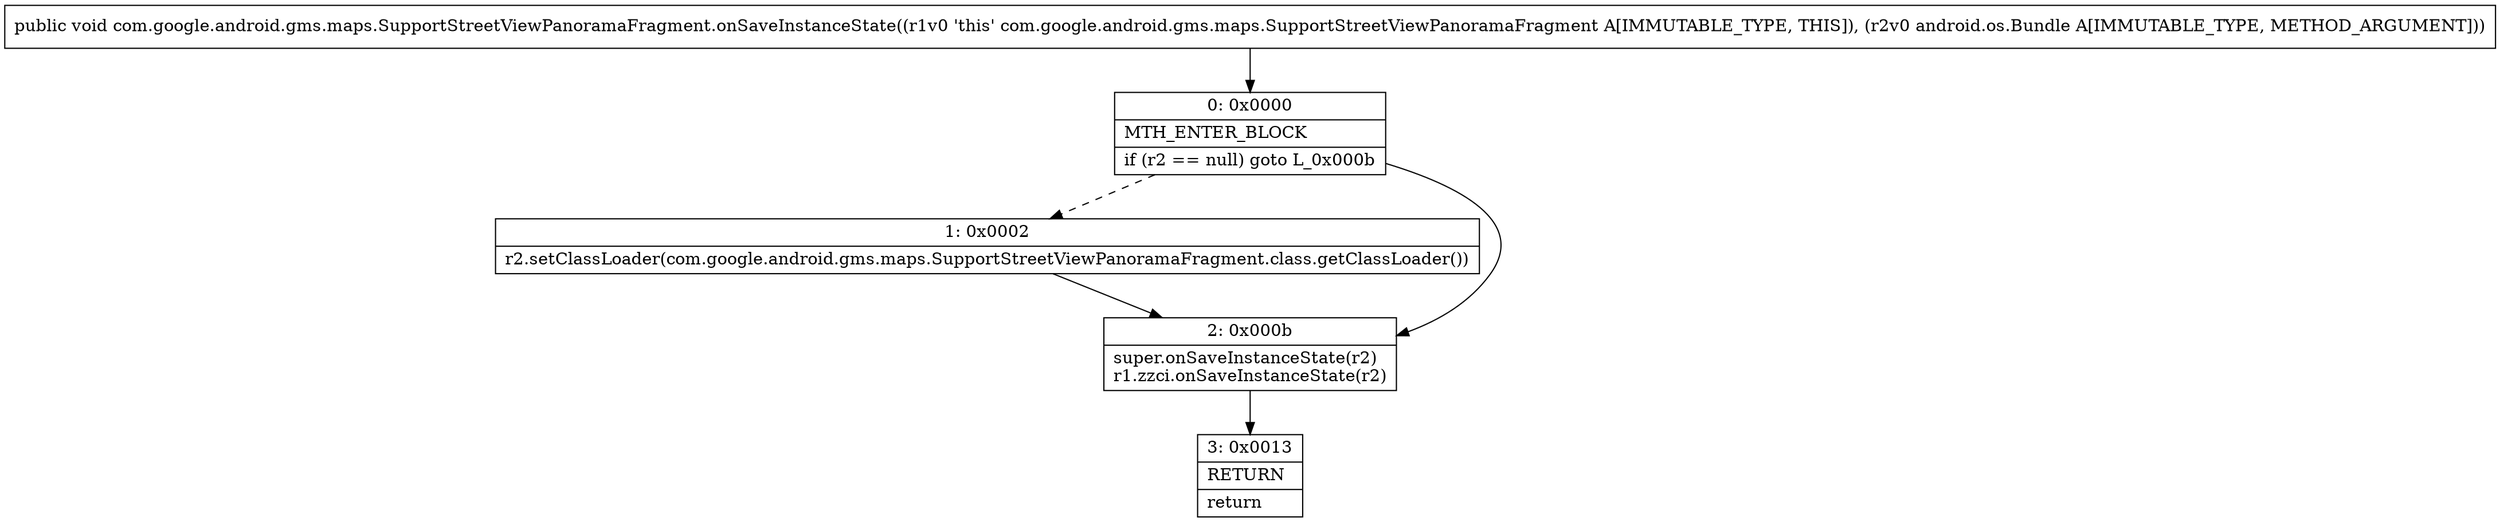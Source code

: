 digraph "CFG forcom.google.android.gms.maps.SupportStreetViewPanoramaFragment.onSaveInstanceState(Landroid\/os\/Bundle;)V" {
Node_0 [shape=record,label="{0\:\ 0x0000|MTH_ENTER_BLOCK\l|if (r2 == null) goto L_0x000b\l}"];
Node_1 [shape=record,label="{1\:\ 0x0002|r2.setClassLoader(com.google.android.gms.maps.SupportStreetViewPanoramaFragment.class.getClassLoader())\l}"];
Node_2 [shape=record,label="{2\:\ 0x000b|super.onSaveInstanceState(r2)\lr1.zzci.onSaveInstanceState(r2)\l}"];
Node_3 [shape=record,label="{3\:\ 0x0013|RETURN\l|return\l}"];
MethodNode[shape=record,label="{public void com.google.android.gms.maps.SupportStreetViewPanoramaFragment.onSaveInstanceState((r1v0 'this' com.google.android.gms.maps.SupportStreetViewPanoramaFragment A[IMMUTABLE_TYPE, THIS]), (r2v0 android.os.Bundle A[IMMUTABLE_TYPE, METHOD_ARGUMENT])) }"];
MethodNode -> Node_0;
Node_0 -> Node_1[style=dashed];
Node_0 -> Node_2;
Node_1 -> Node_2;
Node_2 -> Node_3;
}

